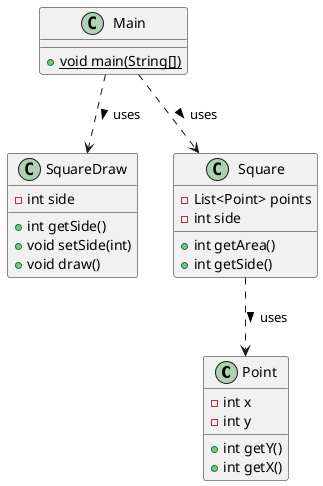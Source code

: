 @startuml
' класс точка
class Point {
- int x
- int y
+ int getY()
+ int getX()
}
' класс отрисовывающий квадрат
class SquareDraw {
' переменная
- int side
' метод позволяет получить размер стороны квадрата
+ int getSide()
' метод позволяет изменить размер стороны квадрата
+ void setSide(int)
' метод позволяет нарисовать квадрат
+ void draw()
}
' класс квадрат
class Square {
' переменная - список точек
- List<Point> points
' переменная длина стороны
- int side
' метод расчёта площади
+ int getArea()
' метод изменения размера стороны
+ int getSide()
}
' Основной класс с методом main
class Main {
+ {static} void main(String[])
}

Main ..> Square : uses >
Main ..> SquareDraw : uses >
Square ..> Point : uses >
@enduml